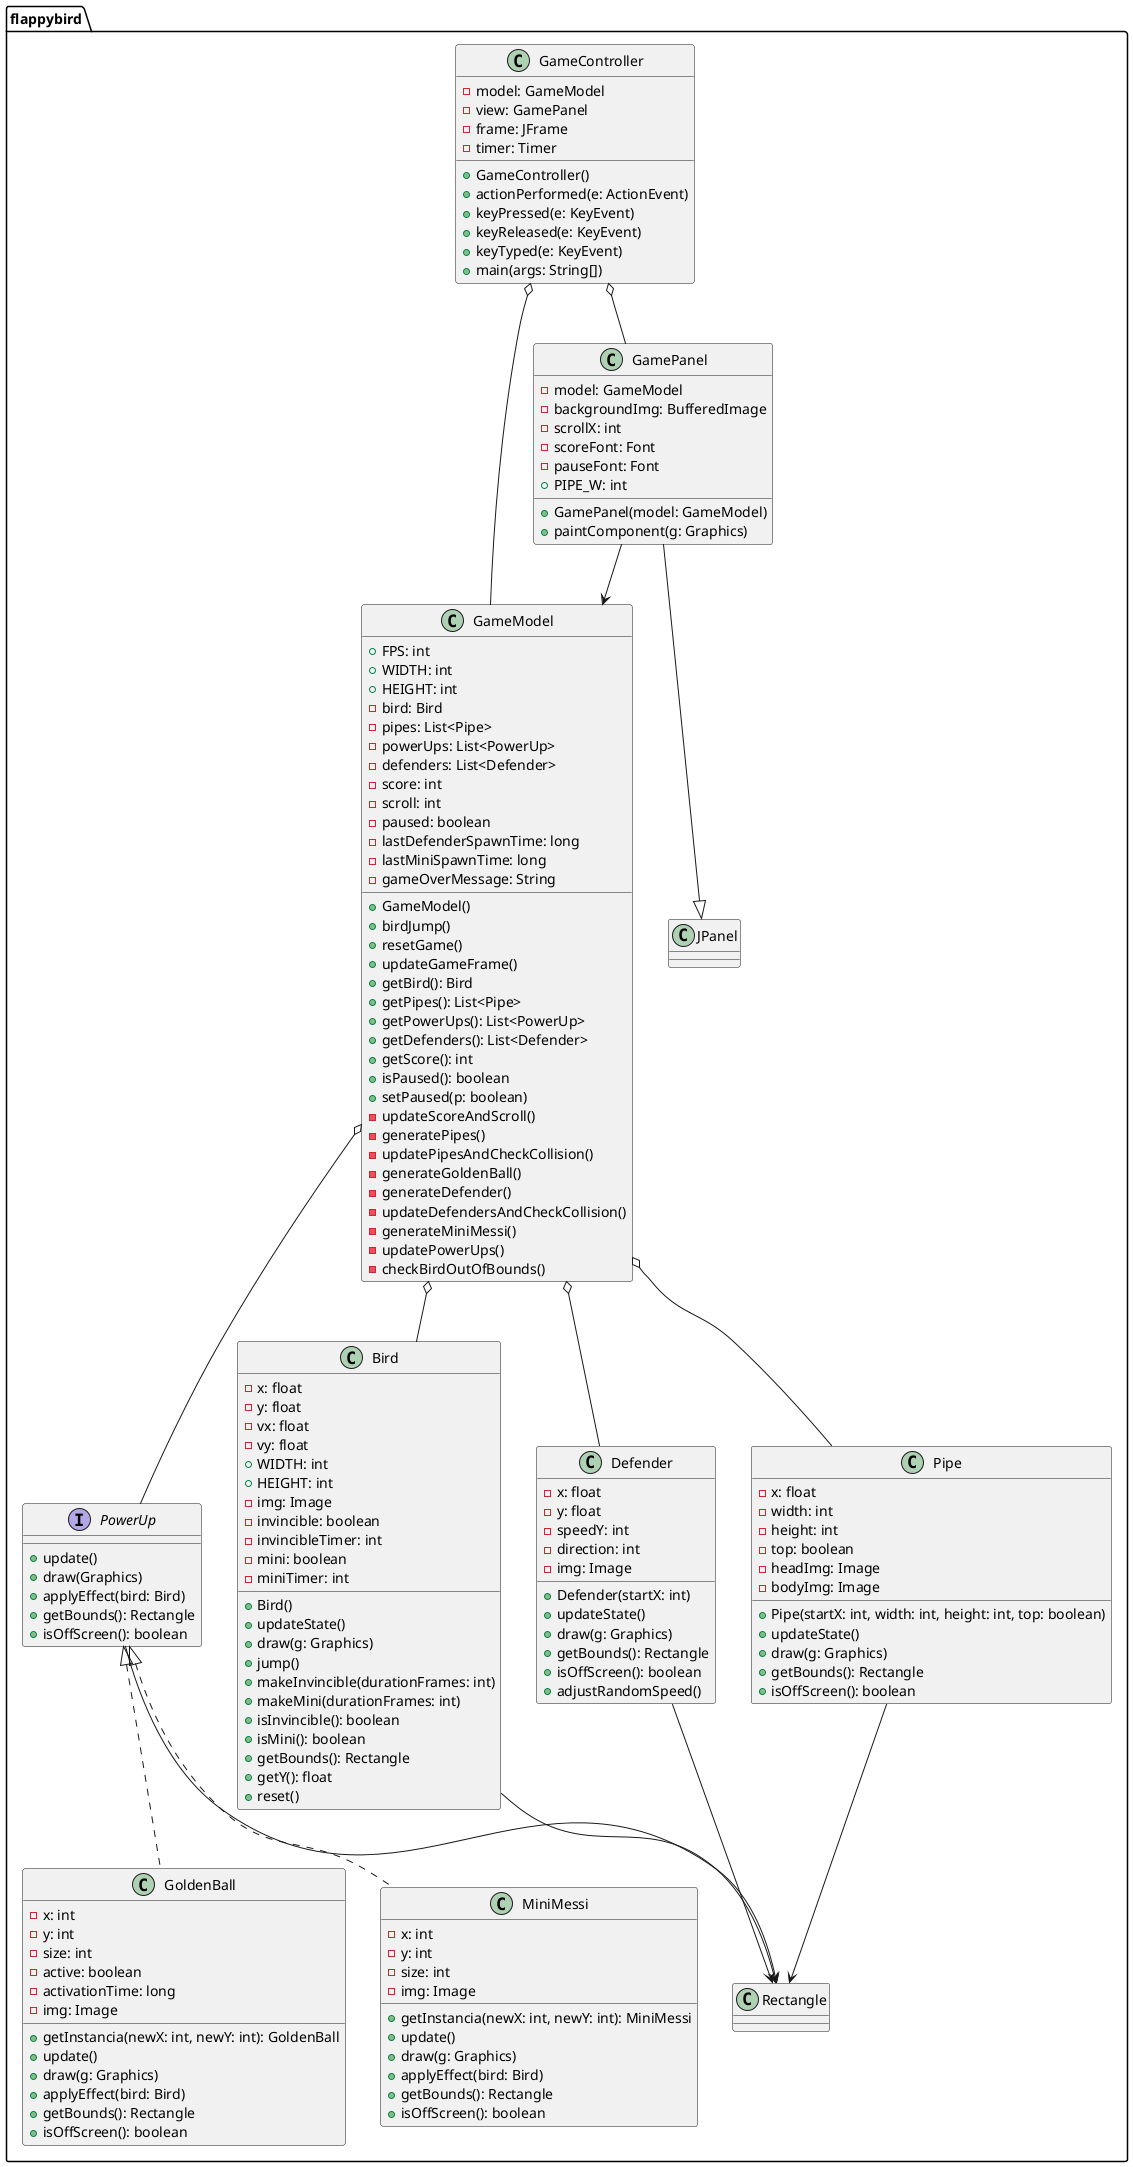 @startuml
package flappybird {

interface PowerUp {
    + update()
    + draw(Graphics)
    + applyEffect(bird: Bird)
    + getBounds(): Rectangle
    + isOffScreen(): boolean
}

class Bird {
    - x: float
    - y: float
    - vx: float
    - vy: float
    + WIDTH: int
    + HEIGHT: int
    - img: Image
    - invincible: boolean
    - invincibleTimer: int
    - mini: boolean
    - miniTimer: int
    + Bird()
    + updateState()
    + draw(g: Graphics)
    + jump()
    + makeInvincible(durationFrames: int)
    + makeMini(durationFrames: int)
    + isInvincible(): boolean
    + isMini(): boolean
    + getBounds(): Rectangle
    + getY(): float
    + reset()
}

class Defender {
    - x: float
    - y: float
    - speedY: int
    - direction: int
    - img: Image
    + Defender(startX: int)
    + updateState()
    + draw(g: Graphics)
    + getBounds(): Rectangle
    + isOffScreen(): boolean
    + adjustRandomSpeed()
}

class GoldenBall {
    - x: int
    - y: int
    - size: int
    - active: boolean
    - activationTime: long
    - img: Image
    + getInstancia(newX: int, newY: int): GoldenBall
    + update()
    + draw(g: Graphics)
    + applyEffect(bird: Bird)
    + getBounds(): Rectangle
    + isOffScreen(): boolean
}

class MiniMessi {
    - x: int
    - y: int
    - size: int
    - img: Image
    + getInstancia(newX: int, newY: int): MiniMessi
    + update()
    + draw(g: Graphics)
    + applyEffect(bird: Bird)
    + getBounds(): Rectangle
    + isOffScreen(): boolean
}

class Pipe {
    - x: float
    - width: int
    - height: int
    - top: boolean
    - headImg: Image
    - bodyImg: Image
    + Pipe(startX: int, width: int, height: int, top: boolean)
    + updateState()
    + draw(g: Graphics)
    + getBounds(): Rectangle
    + isOffScreen(): boolean
}

class GameModel {
    + FPS: int
    + WIDTH: int
    + HEIGHT: int
    - bird: Bird
    - pipes: List<Pipe>
    - powerUps: List<PowerUp>
    - defenders: List<Defender>
    - score: int
    - scroll: int
    - paused: boolean
    - lastDefenderSpawnTime: long
    - lastMiniSpawnTime: long
    - gameOverMessage: String
    + GameModel()
    + birdJump()
    + resetGame()
    + updateGameFrame()
    + getBird(): Bird
    + getPipes(): List<Pipe>
    + getPowerUps(): List<PowerUp>
    + getDefenders(): List<Defender>
    + getScore(): int
    + isPaused(): boolean
    + setPaused(p: boolean)
    - updateScoreAndScroll()
    - generatePipes()
    - updatePipesAndCheckCollision()
    - generateGoldenBall()
    - generateDefender()
    - updateDefendersAndCheckCollision()
    - generateMiniMessi()
    - updatePowerUps()
    - checkBirdOutOfBounds()
}

class GameController {
    - model: GameModel
    - view: GamePanel
    - frame: JFrame
    - timer: Timer
    + GameController()
    + actionPerformed(e: ActionEvent)
    + keyPressed(e: KeyEvent)
    + keyReleased(e: KeyEvent)
    + keyTyped(e: KeyEvent)
    + main(args: String[])
}

class GamePanel {
    - model: GameModel
    - backgroundImg: BufferedImage
    - scrollX: int
    - scoreFont: Font
    - pauseFont: Font
    + PIPE_W: int
    + GamePanel(model: GameModel)
    + paintComponent(g: Graphics)
}

PowerUp <|.. GoldenBall
PowerUp <|.. MiniMessi

GameModel o-- Bird
GameModel o-- Pipe
GameModel o-- PowerUp
GameModel o-- Defender

GameController o-- GameModel
GameController o-- GamePanel

GamePanel --|> JPanel
GamePanel --> GameModel

Bird --> Rectangle
Pipe --> Rectangle
Defender --> Rectangle
PowerUp --> Rectangle

}
@enduml
